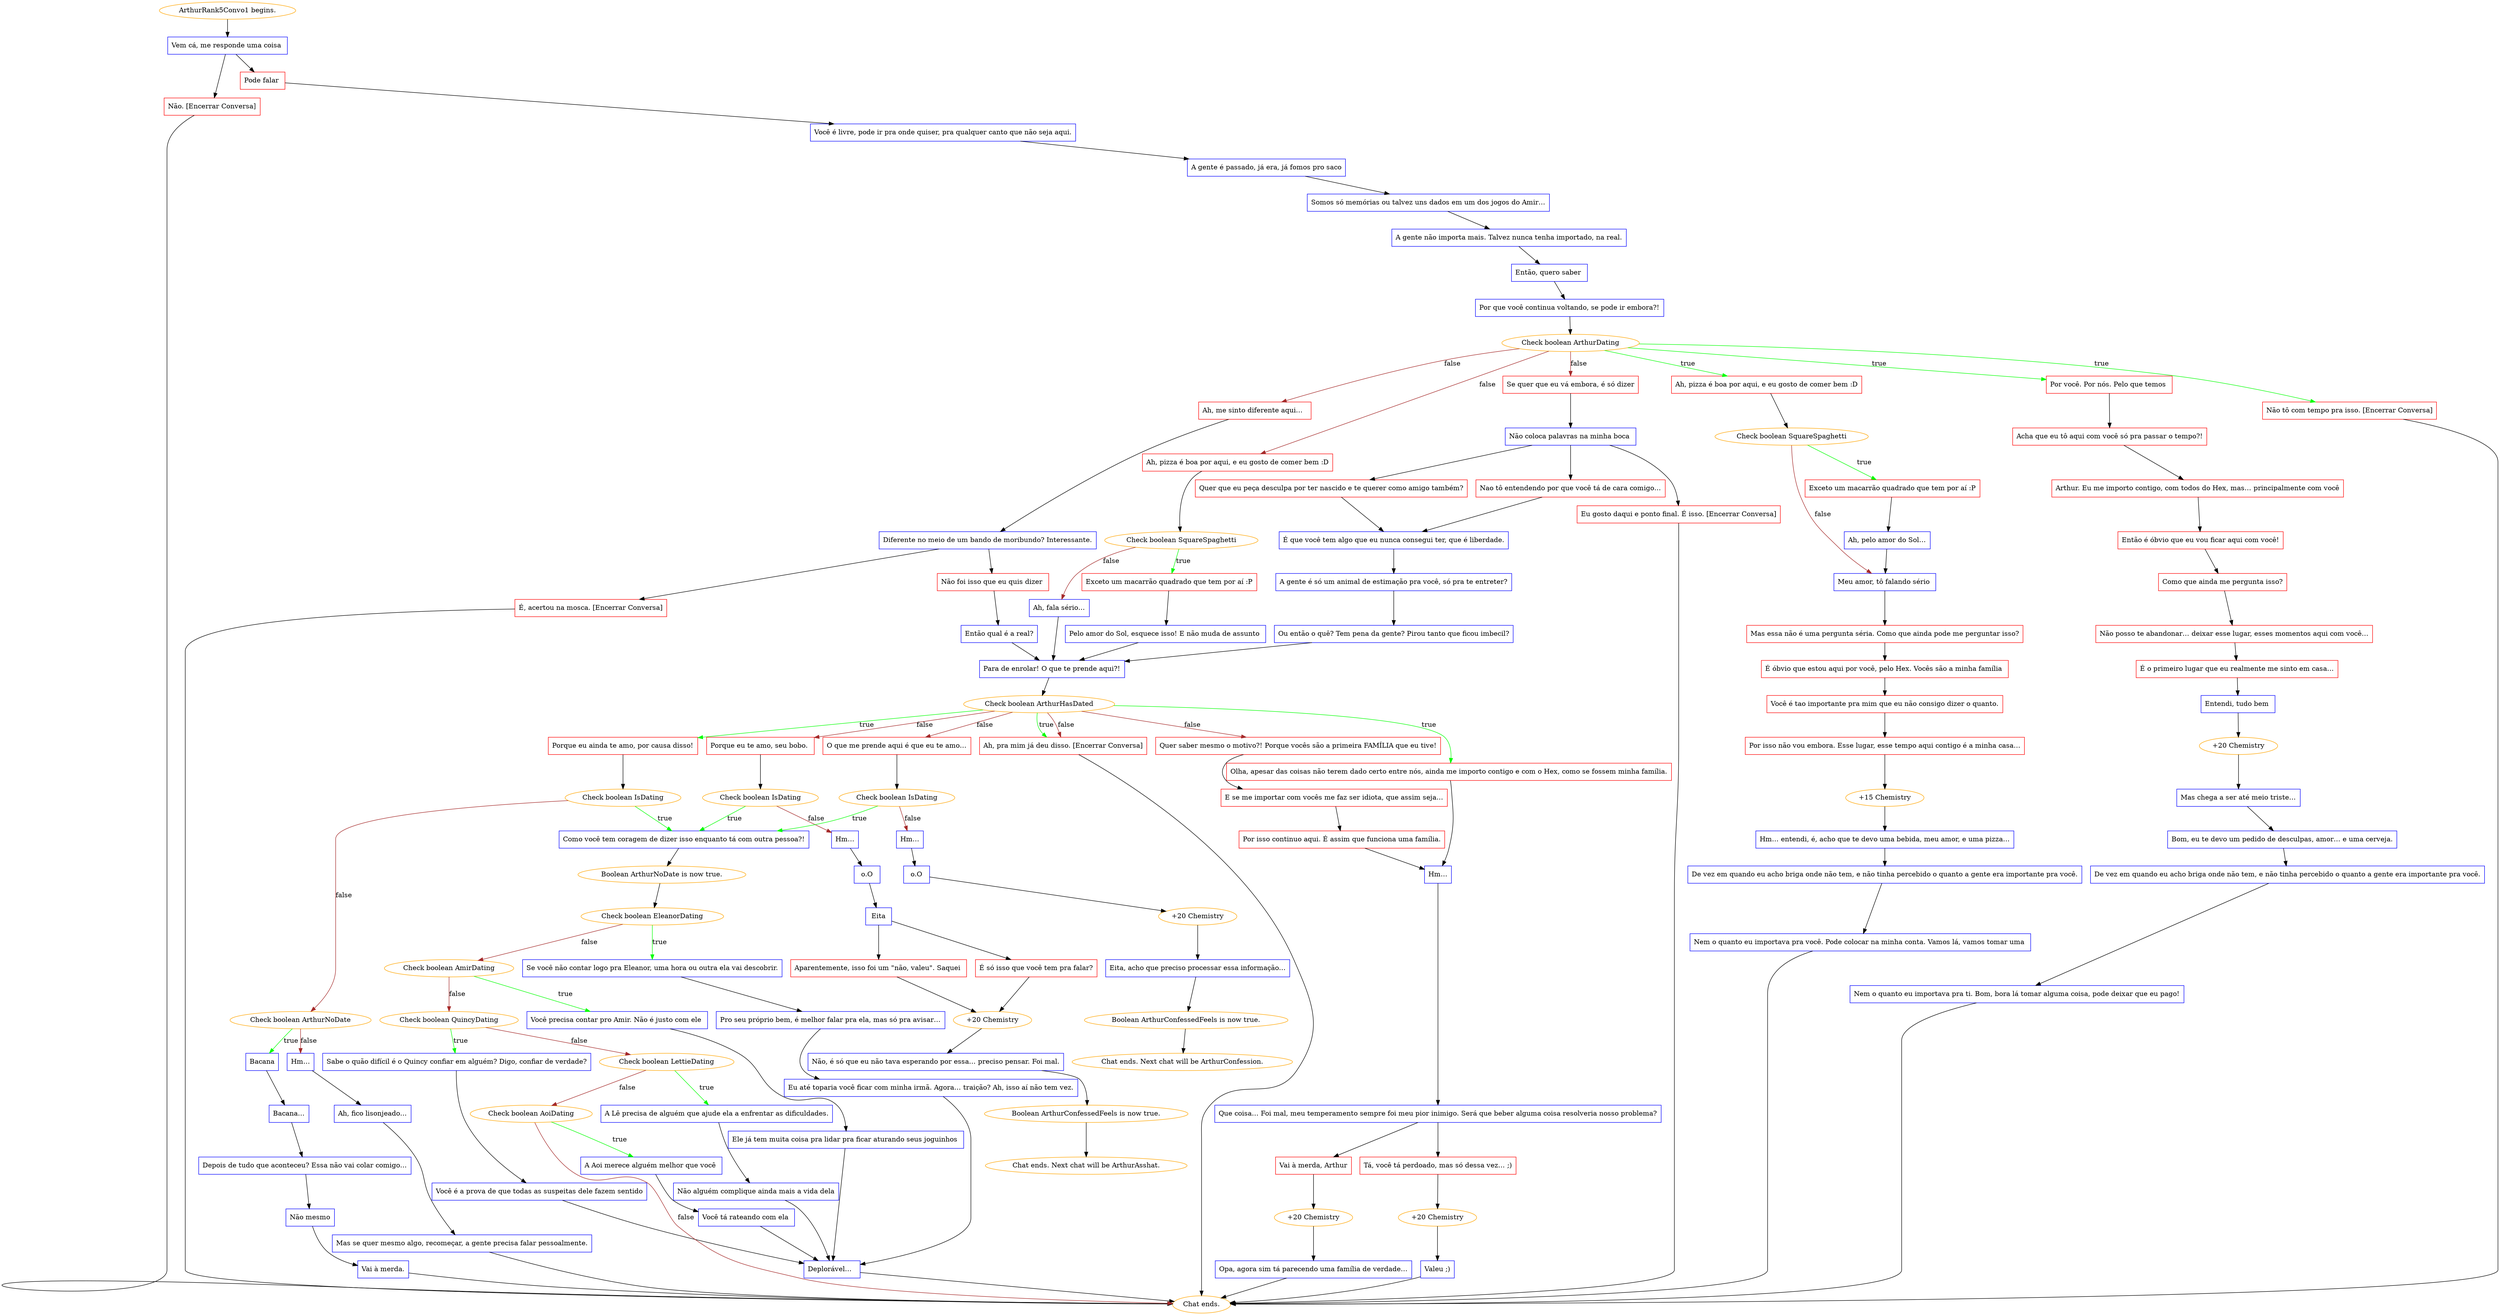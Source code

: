 digraph {
	"ArthurRank5Convo1 begins." [color=orange];
		"ArthurRank5Convo1 begins." -> j4060475061;
	j4060475061 [label="Vem cá, me responde uma coisa ",shape=box,color=blue];
		j4060475061 -> j3537753207;
		j4060475061 -> j3282015298;
	j3537753207 [label="Pode falar ",shape=box,color=red];
		j3537753207 -> j3199322118;
	j3282015298 [label="Não. [Encerrar Conversa]",shape=box,color=red];
		j3282015298 -> "Chat ends.";
	j3199322118 [label="Você é livre, pode ir pra onde quiser, pra qualquer canto que não seja aqui.",shape=box,color=blue];
		j3199322118 -> j2888760801;
	"Chat ends." [color=orange];
	j2888760801 [label="A gente é passado, já era, já fomos pro saco",shape=box,color=blue];
		j2888760801 -> j2167939890;
	j2167939890 [label="Somos só memórias ou talvez uns dados em um dos jogos do Amir…",shape=box,color=blue];
		j2167939890 -> j710768571;
	j710768571 [label="A gente não importa mais. Talvez nunca tenha importado, na real.",shape=box,color=blue];
		j710768571 -> j934902401;
	j934902401 [label="Então, quero saber ",shape=box,color=blue];
		j934902401 -> j3438061975;
	j3438061975 [label="Por que você continua voltando, se pode ir embora?!",shape=box,color=blue];
		j3438061975 -> j171613394;
	j171613394 [label="Check boolean ArthurDating",color=orange];
		j171613394 -> j3558120659 [label=true,color=green];
		j171613394 -> j2057316888 [label=true,color=green];
		j171613394 -> j1835484775 [label=true,color=green];
		j171613394 -> j1742378668 [label=false,color=brown];
		j171613394 -> j1286802118 [label=false,color=brown];
		j171613394 -> j4091845399 [label=false,color=brown];
	j3558120659 [label="Ah, pizza é boa por aqui, e eu gosto de comer bem :D",shape=box,color=red];
		j3558120659 -> j2678399235;
	j2057316888 [label="Por você. Por nós. Pelo que temos ",shape=box,color=red];
		j2057316888 -> j4012870472;
	j1835484775 [label="Não tô com tempo pra isso. [Encerrar Conversa]",shape=box,color=red];
		j1835484775 -> "Chat ends.";
	j1742378668 [label="Ah, me sinto diferente aqui…  ",shape=box,color=red];
		j1742378668 -> j1033130705;
	j1286802118 [label="Ah, pizza é boa por aqui, e eu gosto de comer bem :D",shape=box,color=red];
		j1286802118 -> j2637784598;
	j4091845399 [label="Se quer que eu vá embora, é só dizer",shape=box,color=red];
		j4091845399 -> j2380757052;
	j2678399235 [label="Check boolean SquareSpaghetti",color=orange];
		j2678399235 -> j2669657557 [label=true,color=green];
		j2678399235 -> j379530360 [label=false,color=brown];
	j4012870472 [label="Acha que eu tô aqui com você só pra passar o tempo?!",shape=box,color=red];
		j4012870472 -> j2951050833;
	j1033130705 [label="Diferente no meio de um bando de moribundo? Interessante.",shape=box,color=blue];
		j1033130705 -> j245661034;
		j1033130705 -> j3224978986;
	j2637784598 [label="Check boolean SquareSpaghetti",color=orange];
		j2637784598 -> j3512631732 [label=true,color=green];
		j2637784598 -> j2084078437 [label=false,color=brown];
	j2380757052 [label="Não coloca palavras na minha boca ",shape=box,color=blue];
		j2380757052 -> j752413140;
		j2380757052 -> j2259964154;
		j2380757052 -> j4161728555;
	j2669657557 [label="Exceto um macarrão quadrado que tem por aí :P",shape=box,color=red];
		j2669657557 -> j1931164751;
	j379530360 [label="Meu amor, tô falando sério ",shape=box,color=blue];
		j379530360 -> j163324336;
	j2951050833 [label="Arthur. Eu me importo contigo, com todos do Hex, mas… principalmente com você",shape=box,color=red];
		j2951050833 -> j61181070;
	j245661034 [label="Não foi isso que eu quis dizer ",shape=box,color=red];
		j245661034 -> j3805431573;
	j3224978986 [label="É, acertou na mosca. [Encerrar Conversa]",shape=box,color=red];
		j3224978986 -> "Chat ends.";
	j3512631732 [label="Exceto um macarrão quadrado que tem por aí :P",shape=box,color=red];
		j3512631732 -> j4254719335;
	j2084078437 [label="Ah, fala sério…",shape=box,color=blue];
		j2084078437 -> j2235408188;
	j752413140 [label="Eu gosto daqui e ponto final. É isso. [Encerrar Conversa]",shape=box,color=red];
		j752413140 -> "Chat ends.";
	j2259964154 [label="Nao tô entendendo por que você tá de cara comigo…",shape=box,color=red];
		j2259964154 -> j3016697668;
	j4161728555 [label="Quer que eu peça desculpa por ter nascido e te querer como amigo também?",shape=box,color=red];
		j4161728555 -> j3016697668;
	j1931164751 [label="Ah, pelo amor do Sol…",shape=box,color=blue];
		j1931164751 -> j379530360;
	j163324336 [label="Mas essa não é uma pergunta séria. Como que ainda pode me perguntar isso?",shape=box,color=red];
		j163324336 -> j2928512380;
	j61181070 [label="Então é óbvio que eu vou ficar aqui com você!",shape=box,color=red];
		j61181070 -> j1376803672;
	j3805431573 [label="Então qual é a real?",shape=box,color=blue];
		j3805431573 -> j2235408188;
	j4254719335 [label="Pelo amor do Sol, esquece isso! E não muda de assunto ",shape=box,color=blue];
		j4254719335 -> j2235408188;
	j2235408188 [label="Para de enrolar! O que te prende aqui?!",shape=box,color=blue];
		j2235408188 -> j3958076909;
	j3016697668 [label="É que você tem algo que eu nunca consegui ter, que é liberdade.",shape=box,color=blue];
		j3016697668 -> j2823945224;
	j2928512380 [label="É óbvio que estou aqui por você, pelo Hex. Vocês são a minha família ",shape=box,color=red];
		j2928512380 -> j2442299719;
	j1376803672 [label="Como que ainda me pergunta isso?",shape=box,color=red];
		j1376803672 -> j1848699903;
	j3958076909 [label="Check boolean ArthurHasDated",color=orange];
		j3958076909 -> j1246919174 [label=true,color=green];
		j3958076909 -> j38717010 [label=true,color=green];
		j3958076909 -> j2368848275 [label=true,color=green];
		j3958076909 -> j662416803 [label=false,color=brown];
		j3958076909 -> j1344412893 [label=false,color=brown];
		j3958076909 -> j2881319404 [label=false,color=brown];
		j3958076909 -> j1246919174 [label=false,color=brown];
	j2823945224 [label="A gente é só um animal de estimação pra você, só pra te entreter?",shape=box,color=blue];
		j2823945224 -> j1354089058;
	j2442299719 [label="Você é tao importante pra mim que eu não consigo dizer o quanto.",shape=box,color=red];
		j2442299719 -> j2261911395;
	j1848699903 [label="Não posso te abandonar… deixar esse lugar, esses momentos aqui com você…",shape=box,color=red];
		j1848699903 -> j2262714067;
	j1246919174 [label="Ah, pra mim já deu disso. [Encerrar Conversa]",shape=box,color=red];
		j1246919174 -> "Chat ends.";
	j38717010 [label="Olha, apesar das coisas não terem dado certo entre nós, ainda me importo contigo e com o Hex, como se fossem minha família.",shape=box,color=red];
		j38717010 -> j2453300205;
	j2368848275 [label="Porque eu ainda te amo, por causa disso!",shape=box,color=red];
		j2368848275 -> j3975446414;
	j662416803 [label="Porque eu te amo, seu bobo. ",shape=box,color=red];
		j662416803 -> j3037390070;
	j1344412893 [label="O que me prende aqui é que eu te amo…",shape=box,color=red];
		j1344412893 -> j2267515184;
	j2881319404 [label="Quer saber mesmo o motivo?! Porque vocês são a primeira FAMÍLIA que eu tive!",shape=box,color=red];
		j2881319404 -> j723761025;
	j1354089058 [label="Ou então o quê? Tem pena da gente? Pirou tanto que ficou imbecil?",shape=box,color=blue];
		j1354089058 -> j2235408188;
	j2261911395 [label="Por isso não vou embora. Esse lugar, esse tempo aqui contigo é a minha casa…",shape=box,color=red];
		j2261911395 -> j1957358357;
	j2262714067 [label="É o primeiro lugar que eu realmente me sinto em casa…",shape=box,color=red];
		j2262714067 -> j3558923917;
	j2453300205 [label="Hm…",shape=box,color=blue];
		j2453300205 -> j1167727491;
	j3975446414 [label="Check boolean IsDating",color=orange];
		j3975446414 -> j3333988322 [label=true,color=green];
		j3975446414 -> j1152128881 [label=false,color=brown];
	j3037390070 [label="Check boolean IsDating",color=orange];
		j3037390070 -> j3333988322 [label=true,color=green];
		j3037390070 -> j1904916739 [label=false,color=brown];
	j2267515184 [label="Check boolean IsDating",color=orange];
		j2267515184 -> j3333988322 [label=true,color=green];
		j2267515184 -> j3815028611 [label=false,color=brown];
	j723761025 [label="E se me importar com vocês me faz ser idiota, que assim seja…",shape=box,color=red];
		j723761025 -> j205719513;
	j1957358357 [label="+15 Chemistry",color=orange];
		j1957358357 -> j3128239415;
	j3558923917 [label="Entendi, tudo bem ",shape=box,color=blue];
		j3558923917 -> j2472151369;
	j1167727491 [label="Que coisa… Foi mal, meu temperamento sempre foi meu pior inimigo. Será que beber alguma coisa resolveria nosso problema?",shape=box,color=blue];
		j1167727491 -> j3144768900;
		j1167727491 -> j223893119;
	j3333988322 [label="Como você tem coragem de dizer isso enquanto tá com outra pessoa?!",shape=box,color=blue];
		j3333988322 -> j1854672327;
	j1152128881 [label="Check boolean ArthurNoDate",color=orange];
		j1152128881 -> j1273742388 [label=true,color=green];
		j1152128881 -> j936320178 [label=false,color=brown];
	j1904916739 [label="Hm…",shape=box,color=blue];
		j1904916739 -> j2531818606;
	j3815028611 [label="Hm…",shape=box,color=blue];
		j3815028611 -> j480536683;
	j205719513 [label="Por isso continuo aqui. É assim que funciona uma família.",shape=box,color=red];
		j205719513 -> j2453300205;
	j3128239415 [label="Hm… entendi, é, acho que te devo uma bebida, meu amor, e uma pizza…",shape=box,color=blue];
		j3128239415 -> j2903818427;
	j2472151369 [label="+20 Chemistry",color=orange];
		j2472151369 -> j1694625454;
	j3144768900 [label="Vai à merda, Arthur",shape=box,color=red];
		j3144768900 -> j1876216760;
	j223893119 [label="Tá, você tá perdoado, mas só dessa vez… ;)",shape=box,color=red];
		j223893119 -> j2657786459;
	j1854672327 [label="Boolean ArthurNoDate is now true.",color=orange];
		j1854672327 -> j3950968979;
	j1273742388 [label="Bacana",shape=box,color=blue];
		j1273742388 -> j2449464547;
	j936320178 [label="Hm…",shape=box,color=blue];
		j936320178 -> j2580028977;
	j2531818606 [label="o.O",shape=box,color=blue];
		j2531818606 -> j1524382304;
	j480536683 [label="o.O",shape=box,color=blue];
		j480536683 -> j356062641;
	j2903818427 [label="De vez em quando eu acho briga onde não tem, e não tinha percebido o quanto a gente era importante pra você.",shape=box,color=blue];
		j2903818427 -> j2687155762;
	j1694625454 [label="Mas chega a ser até meio triste…",shape=box,color=blue];
		j1694625454 -> j2716944549;
	j1876216760 [label="+20 Chemistry",color=orange];
		j1876216760 -> j1809862147;
	j2657786459 [label="+20 Chemistry",color=orange];
		j2657786459 -> j1147565588;
	j3950968979 [label="Check boolean EleanorDating",color=orange];
		j3950968979 -> j3626291838 [label=true,color=green];
		j3950968979 -> j143777444 [label=false,color=brown];
	j2449464547 [label="Bacana…",shape=box,color=blue];
		j2449464547 -> j4126705920;
	j2580028977 [label="Ah, fico lisonjeado…",shape=box,color=blue];
		j2580028977 -> j1311109623;
	j1524382304 [label="Eita",shape=box,color=blue];
		j1524382304 -> j2335623183;
		j1524382304 -> j2373904911;
	j356062641 [label="+20 Chemistry",color=orange];
		j356062641 -> j1271326130;
	j2687155762 [label="Nem o quanto eu importava pra você. Pode colocar na minha conta. Vamos lá, vamos tomar uma ",shape=box,color=blue];
		j2687155762 -> "Chat ends.";
	j2716944549 [label="Bom, eu te devo um pedido de desculpas, amor… e uma cerveja.",shape=box,color=blue];
		j2716944549 -> j3790035425;
	j1809862147 [label="Opa, agora sim tá parecendo uma família de verdade…",shape=box,color=blue];
		j1809862147 -> "Chat ends.";
	j1147565588 [label="Valeu ;)",shape=box,color=blue];
		j1147565588 -> "Chat ends.";
	j3626291838 [label="Se você não contar logo pra Eleanor, uma hora ou outra ela vai descobrir.",shape=box,color=blue];
		j3626291838 -> j2584491182;
	j143777444 [label="Check boolean AmirDating",color=orange];
		j143777444 -> j2232072654 [label=true,color=green];
		j143777444 -> j3817716774 [label=false,color=brown];
	j4126705920 [label="Depois de tudo que aconteceu? Essa não vai colar comigo…",shape=box,color=blue];
		j4126705920 -> j4184149892;
	j1311109623 [label="Mas se quer mesmo algo, recomeçar, a gente precisa falar pessoalmente.",shape=box,color=blue];
		j1311109623 -> "Chat ends.";
	j2335623183 [label="Aparentemente, isso foi um \"não, valeu\". Saquei ",shape=box,color=red];
		j2335623183 -> j1090818612;
	j2373904911 [label="É só isso que você tem pra falar?",shape=box,color=red];
		j2373904911 -> j1090818612;
	j1271326130 [label="Eita, acho que preciso processar essa informação…",shape=box,color=blue];
		j1271326130 -> j2694765404;
	j3790035425 [label="De vez em quando eu acho briga onde não tem, e não tinha percebido o quanto a gente era importante pra você.",shape=box,color=blue];
		j3790035425 -> j3717432176;
	j2584491182 [label="Pro seu próprio bem, é melhor falar pra ela, mas só pra avisar…",shape=box,color=blue];
		j2584491182 -> j185227311;
	j2232072654 [label="Você precisa contar pro Amir. Não é justo com ele ",shape=box,color=blue];
		j2232072654 -> j3414361716;
	j3817716774 [label="Check boolean QuincyDating",color=orange];
		j3817716774 -> j3311877909 [label=true,color=green];
		j3817716774 -> j2575432444 [label=false,color=brown];
	j4184149892 [label="Não mesmo",shape=box,color=blue];
		j4184149892 -> j450090149;
	j1090818612 [label="+20 Chemistry",color=orange];
		j1090818612 -> j4252283268;
	j2694765404 [label="Boolean ArthurConfessedFeels is now true.",color=orange];
		j2694765404 -> "Chat ends. Next chat will be ArthurConfession.";
	j3717432176 [label="Nem o quanto eu importava pra ti. Bom, bora lá tomar alguma coisa, pode deixar que eu pago!",shape=box,color=blue];
		j3717432176 -> "Chat ends.";
	j185227311 [label="Eu até toparia você ficar com minha irmã. Agora… traição? Ah, isso aí não tem vez.",shape=box,color=blue];
		j185227311 -> j1812617199;
	j3414361716 [label="Ele já tem muita coisa pra lidar pra ficar aturando seus joguinhos ",shape=box,color=blue];
		j3414361716 -> j1812617199;
	j3311877909 [label="Sabe o quão difícil é o Quincy confiar em alguém? Digo, confiar de verdade?",shape=box,color=blue];
		j3311877909 -> j2345451393;
	j2575432444 [label="Check boolean LettieDating",color=orange];
		j2575432444 -> j1732121148 [label=true,color=green];
		j2575432444 -> j2097045387 [label=false,color=brown];
	j450090149 [label="Vai à merda.",shape=box,color=blue];
		j450090149 -> "Chat ends.";
	j4252283268 [label="Não, é só que eu não tava esperando por essa… preciso pensar. Foi mal.",shape=box,color=blue];
		j4252283268 -> j516892496;
	"Chat ends. Next chat will be ArthurConfession." [color=orange];
	j1812617199 [label="Deplorável…  ",shape=box,color=blue];
		j1812617199 -> "Chat ends.";
	j2345451393 [label="Você é a prova de que todas as suspeitas dele fazem sentido",shape=box,color=blue];
		j2345451393 -> j1812617199;
	j1732121148 [label="A Lê precisa de alguém que ajude ela a enfrentar as dificuldades.",shape=box,color=blue];
		j1732121148 -> j3995578182;
	j2097045387 [label="Check boolean AoiDating",color=orange];
		j2097045387 -> j319012138 [label=true,color=green];
		j2097045387 -> "Chat ends." [label=false,color=brown];
	j516892496 [label="Boolean ArthurConfessedFeels is now true.",color=orange];
		j516892496 -> "Chat ends. Next chat will be ArthurAsshat.";
	j3995578182 [label="Não alguém complique ainda mais a vida dela",shape=box,color=blue];
		j3995578182 -> j1812617199;
	j319012138 [label="A Aoi merece alguém melhor que você ",shape=box,color=blue];
		j319012138 -> j1625087343;
	"Chat ends. Next chat will be ArthurAsshat." [color=orange];
	j1625087343 [label="Você tá rateando com ela ",shape=box,color=blue];
		j1625087343 -> j1812617199;
}